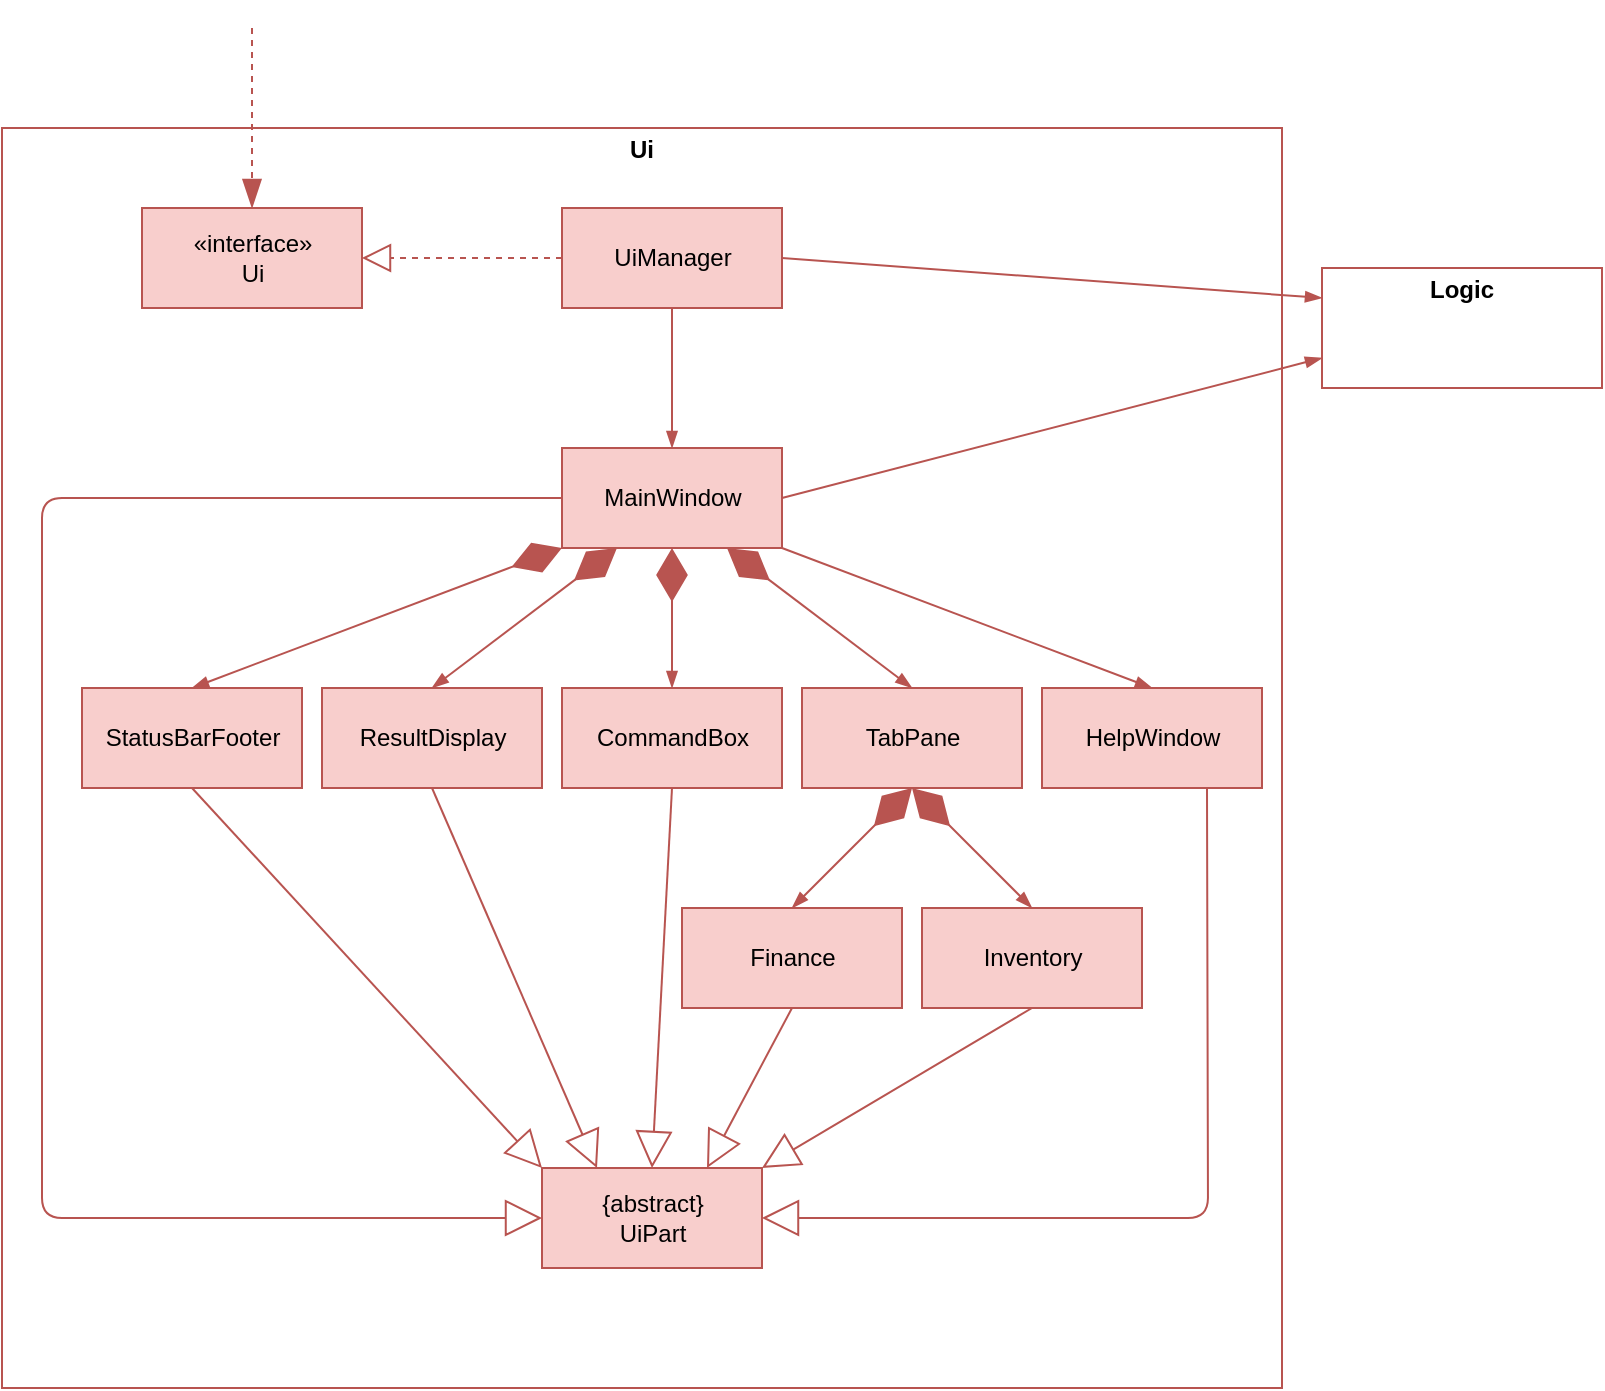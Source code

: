 <mxfile version="13.9.2" type="google"><diagram id="ohi3cAp9PtD1aB_ABarO" name="Page-1"><mxGraphModel dx="1426" dy="803" grid="1" gridSize="10" guides="1" tooltips="1" connect="1" arrows="1" fold="1" page="1" pageScale="1" pageWidth="850" pageHeight="1100" math="0" shadow="0"><root><mxCell id="0"/><mxCell id="1" parent="0"/><mxCell id="xoeIQfeZiwxgrKM3o7Zl-4" value="&lt;p style=&quot;margin: 0px ; margin-top: 4px ; text-align: center&quot;&gt;&lt;b&gt;Ui&lt;/b&gt;&lt;/p&gt;" style="verticalAlign=top;align=left;overflow=fill;fontSize=12;fontFamily=Helvetica;html=1;strokeColor=#b85450;" parent="1" vertex="1"><mxGeometry x="30" y="190" width="640" height="630" as="geometry"/></mxCell><mxCell id="xoeIQfeZiwxgrKM3o7Zl-3" value="«interface»&lt;br&gt;Ui" style="html=1;fillColor=#f8cecc;strokeColor=#b85450;" parent="1" vertex="1"><mxGeometry x="100" y="230" width="110" height="50" as="geometry"/></mxCell><mxCell id="xoeIQfeZiwxgrKM3o7Zl-5" value="UiManager" style="html=1;fillColor=#f8cecc;strokeColor=#B85450;" parent="1" vertex="1"><mxGeometry x="310" y="230" width="110" height="50" as="geometry"/></mxCell><mxCell id="xoeIQfeZiwxgrKM3o7Zl-6" value="MainWindow&lt;span style=&quot;color: rgba(0 , 0 , 0 , 0) ; font-family: monospace ; font-size: 0px&quot;&gt;%3CmxGraphModel%3E%3Croot%3E%3CmxCell%20id%3D%220%22%2F%3E%3CmxCell%20id%3D%221%22%20parent%3D%220%22%2F%3E%3CmxCell%20id%3D%222%22%20value%3D%22UiManager%22%20style%3D%22html%3D1%3BfillColor%3D%23f8cecc%3BstrokeColor%3D%23b85450%3B%22%20vertex%3D%221%22%20parent%3D%221%22%3E%3CmxGeometry%20x%3D%22560%22%20y%3D%22230%22%20width%3D%22110%22%20height%3D%2250%22%20as%3D%22geometry%22%2F%3E%3C%2FmxCell%3E%3C%2Froot%3E%3C%2FmxGraphModel%3E&lt;/span&gt;&lt;span style=&quot;color: rgba(0 , 0 , 0 , 0) ; font-family: monospace ; font-size: 0px&quot;&gt;%3CmxGraphModel%3E%3Croot%3E%3CmxCell%20id%3D%220%22%2F%3E%3CmxCell%20id%3D%221%22%20parent%3D%220%22%2F%3E%3CmxCell%20id%3D%222%22%20value%3D%22UiManager%22%20style%3D%22html%3D1%3BfillColor%3D%23f8cecc%3BstrokeColor%3D%23b85450%3B%22%20vertex%3D%221%22%20parent%3D%221%22%3E%3CmxGeometry%20x%3D%22560%22%20y%3D%22230%22%20width%3D%22110%22%20height%3D%2250%22%20as%3D%22geometry%22%2F%3E%3C%2FmxCell%3E%3C%2Froot%3E%3C%2FmxGraphModel%3E&lt;/span&gt;" style="html=1;fillColor=#f8cecc;strokeColor=#B85450;" parent="1" vertex="1"><mxGeometry x="310" y="350" width="110" height="50" as="geometry"/></mxCell><mxCell id="xoeIQfeZiwxgrKM3o7Zl-7" value="HelpWindow" style="html=1;fillColor=#f8cecc;strokeColor=#b85450;" parent="1" vertex="1"><mxGeometry x="550" y="470" width="110" height="50" as="geometry"/></mxCell><mxCell id="xoeIQfeZiwxgrKM3o7Zl-8" value="TabPane" style="html=1;fillColor=#f8cecc;strokeColor=#b85450;" parent="1" vertex="1"><mxGeometry x="430" y="470" width="110" height="50" as="geometry"/></mxCell><mxCell id="xoeIQfeZiwxgrKM3o7Zl-9" value="CommandBox" style="html=1;fillColor=#f8cecc;strokeColor=#b85450;" parent="1" vertex="1"><mxGeometry x="310" y="470" width="110" height="50" as="geometry"/></mxCell><mxCell id="xoeIQfeZiwxgrKM3o7Zl-10" value="ResultDisplay" style="html=1;fillColor=#f8cecc;strokeColor=#b85450;" parent="1" vertex="1"><mxGeometry x="190" y="470" width="110" height="50" as="geometry"/></mxCell><mxCell id="xoeIQfeZiwxgrKM3o7Zl-11" value="StatusBarFooter" style="html=1;fillColor=#f8cecc;strokeColor=#b85450;" parent="1" vertex="1"><mxGeometry x="70" y="470" width="110" height="50" as="geometry"/></mxCell><mxCell id="xoeIQfeZiwxgrKM3o7Zl-13" value="Inventory" style="html=1;fillColor=#f8cecc;strokeColor=#b85450;" parent="1" vertex="1"><mxGeometry x="490" y="580" width="110" height="50" as="geometry"/></mxCell><mxCell id="xoeIQfeZiwxgrKM3o7Zl-14" value="Finance" style="html=1;fillColor=#f8cecc;strokeColor=#b85450;" parent="1" vertex="1"><mxGeometry x="370" y="580" width="110" height="50" as="geometry"/></mxCell><mxCell id="fh5sQVWvd7pb-cWuaPPu-2" value="{abstract}&lt;br&gt;UiPart" style="html=1;fillColor=#f8cecc;strokeColor=#b85450;" parent="1" vertex="1"><mxGeometry x="300" y="710" width="110" height="50" as="geometry"/></mxCell><mxCell id="fh5sQVWvd7pb-cWuaPPu-3" value="&lt;p style=&quot;margin: 0px ; margin-top: 4px ; text-align: center&quot;&gt;&lt;b&gt;Logic&lt;/b&gt;&lt;/p&gt;" style="verticalAlign=top;align=left;overflow=fill;fontSize=12;fontFamily=Helvetica;html=1;fillColor=#ffffff;strokeColor=#B85450;" parent="1" vertex="1"><mxGeometry x="690" y="260" width="140" height="60" as="geometry"/></mxCell><mxCell id="fh5sQVWvd7pb-cWuaPPu-5" value="" style="endArrow=block;dashed=1;endFill=0;endSize=12;html=1;exitX=0;exitY=0.5;exitDx=0;exitDy=0;fillColor=#f8cecc;strokeColor=#b85450;" parent="1" source="xoeIQfeZiwxgrKM3o7Zl-5" target="xoeIQfeZiwxgrKM3o7Zl-3" edge="1"><mxGeometry width="160" relative="1" as="geometry"><mxPoint x="320" y="490" as="sourcePoint"/><mxPoint x="480" y="490" as="targetPoint"/></mxGeometry></mxCell><mxCell id="fh5sQVWvd7pb-cWuaPPu-6" value="" style="endArrow=blockThin;dashed=1;endFill=1;endSize=12;html=1;entryX=0.5;entryY=0;entryDx=0;entryDy=0;fillColor=#f8cecc;strokeColor=#b85450;" parent="1" target="xoeIQfeZiwxgrKM3o7Zl-3" edge="1"><mxGeometry width="160" relative="1" as="geometry"><mxPoint x="155" y="140" as="sourcePoint"/><mxPoint x="220" y="150" as="targetPoint"/></mxGeometry></mxCell><mxCell id="fh5sQVWvd7pb-cWuaPPu-10" value="" style="endArrow=diamondThin;endFill=1;endSize=24;html=1;startArrow=blockThin;startFill=1;fillColor=#f8cecc;strokeColor=#b85450;entryX=0;entryY=1;entryDx=0;entryDy=0;exitX=0.5;exitY=0;exitDx=0;exitDy=0;" parent="1" source="xoeIQfeZiwxgrKM3o7Zl-11" target="xoeIQfeZiwxgrKM3o7Zl-6" edge="1"><mxGeometry width="160" relative="1" as="geometry"><mxPoint x="200" y="410" as="sourcePoint"/><mxPoint x="360" y="410" as="targetPoint"/></mxGeometry></mxCell><mxCell id="fh5sQVWvd7pb-cWuaPPu-12" value="" style="endArrow=diamondThin;endFill=1;endSize=24;html=1;startArrow=blockThin;startFill=1;fillColor=#f8cecc;strokeColor=#b85450;entryX=0.25;entryY=1;entryDx=0;entryDy=0;exitX=0.5;exitY=0;exitDx=0;exitDy=0;" parent="1" source="xoeIQfeZiwxgrKM3o7Zl-10" target="xoeIQfeZiwxgrKM3o7Zl-6" edge="1"><mxGeometry width="160" relative="1" as="geometry"><mxPoint x="135.0" y="480.0" as="sourcePoint"/><mxPoint x="320" y="410.0" as="targetPoint"/></mxGeometry></mxCell><mxCell id="fh5sQVWvd7pb-cWuaPPu-13" value="" style="endArrow=diamondThin;endFill=1;endSize=24;html=1;startArrow=blockThin;startFill=1;fillColor=#f8cecc;strokeColor=#b85450;entryX=0.5;entryY=1;entryDx=0;entryDy=0;" parent="1" source="xoeIQfeZiwxgrKM3o7Zl-9" target="xoeIQfeZiwxgrKM3o7Zl-6" edge="1"><mxGeometry width="160" relative="1" as="geometry"><mxPoint x="145.0" y="490.0" as="sourcePoint"/><mxPoint x="330" y="420.0" as="targetPoint"/></mxGeometry></mxCell><mxCell id="fh5sQVWvd7pb-cWuaPPu-14" value="" style="endArrow=diamondThin;endFill=1;endSize=24;html=1;startArrow=blockThin;startFill=1;fillColor=#f8cecc;strokeColor=#b85450;entryX=0.75;entryY=1;entryDx=0;entryDy=0;exitX=0.5;exitY=0;exitDx=0;exitDy=0;" parent="1" source="xoeIQfeZiwxgrKM3o7Zl-8" target="xoeIQfeZiwxgrKM3o7Zl-6" edge="1"><mxGeometry width="160" relative="1" as="geometry"><mxPoint x="155.0" y="500.0" as="sourcePoint"/><mxPoint x="340" y="430.0" as="targetPoint"/></mxGeometry></mxCell><mxCell id="fh5sQVWvd7pb-cWuaPPu-17" value="" style="endArrow=block;endSize=16;endFill=0;html=1;fillColor=#f8cecc;strokeColor=#b85450;exitX=0.5;exitY=1;exitDx=0;exitDy=0;entryX=0;entryY=0;entryDx=0;entryDy=0;" parent="1" source="xoeIQfeZiwxgrKM3o7Zl-11" target="fh5sQVWvd7pb-cWuaPPu-2" edge="1"><mxGeometry width="160" relative="1" as="geometry"><mxPoint x="165" y="610" as="sourcePoint"/><mxPoint x="325" y="610" as="targetPoint"/></mxGeometry></mxCell><mxCell id="fh5sQVWvd7pb-cWuaPPu-18" value="" style="endArrow=block;endSize=16;endFill=0;html=1;fillColor=#f8cecc;strokeColor=#b85450;exitX=0;exitY=0.5;exitDx=0;exitDy=0;entryX=0;entryY=0.5;entryDx=0;entryDy=0;" parent="1" source="xoeIQfeZiwxgrKM3o7Zl-6" target="fh5sQVWvd7pb-cWuaPPu-2" edge="1"><mxGeometry width="160" relative="1" as="geometry"><mxPoint x="135.0" y="530.0" as="sourcePoint"/><mxPoint x="310" y="720.0" as="targetPoint"/><Array as="points"><mxPoint x="50" y="375"/><mxPoint x="50" y="735"/></Array></mxGeometry></mxCell><mxCell id="fh5sQVWvd7pb-cWuaPPu-19" value="" style="endArrow=block;endSize=16;endFill=0;html=1;fillColor=#f8cecc;strokeColor=#b85450;exitX=0.5;exitY=1;exitDx=0;exitDy=0;entryX=0.25;entryY=0;entryDx=0;entryDy=0;" parent="1" source="xoeIQfeZiwxgrKM3o7Zl-10" target="fh5sQVWvd7pb-cWuaPPu-2" edge="1"><mxGeometry width="160" relative="1" as="geometry"><mxPoint x="135.0" y="530.0" as="sourcePoint"/><mxPoint x="310" y="720.0" as="targetPoint"/></mxGeometry></mxCell><mxCell id="fh5sQVWvd7pb-cWuaPPu-20" value="" style="endArrow=block;endSize=16;endFill=0;html=1;fillColor=#f8cecc;strokeColor=#b85450;exitX=0.5;exitY=1;exitDx=0;exitDy=0;entryX=0.5;entryY=0;entryDx=0;entryDy=0;" parent="1" source="xoeIQfeZiwxgrKM3o7Zl-9" target="fh5sQVWvd7pb-cWuaPPu-2" edge="1"><mxGeometry width="160" relative="1" as="geometry"><mxPoint x="145.0" y="540.0" as="sourcePoint"/><mxPoint x="320" y="730.0" as="targetPoint"/></mxGeometry></mxCell><mxCell id="fh5sQVWvd7pb-cWuaPPu-21" value="" style="endArrow=block;endSize=16;endFill=0;html=1;fillColor=#f8cecc;strokeColor=#b85450;exitX=0.5;exitY=1;exitDx=0;exitDy=0;entryX=0.75;entryY=0;entryDx=0;entryDy=0;" parent="1" source="xoeIQfeZiwxgrKM3o7Zl-14" target="fh5sQVWvd7pb-cWuaPPu-2" edge="1"><mxGeometry width="160" relative="1" as="geometry"><mxPoint x="155.0" y="550.0" as="sourcePoint"/><mxPoint x="330" y="740.0" as="targetPoint"/></mxGeometry></mxCell><mxCell id="fh5sQVWvd7pb-cWuaPPu-22" value="" style="endArrow=block;endSize=16;endFill=0;html=1;fillColor=#f8cecc;strokeColor=#b85450;exitX=0.5;exitY=1;exitDx=0;exitDy=0;entryX=1;entryY=0;entryDx=0;entryDy=0;" parent="1" source="xoeIQfeZiwxgrKM3o7Zl-13" target="fh5sQVWvd7pb-cWuaPPu-2" edge="1"><mxGeometry width="160" relative="1" as="geometry"><mxPoint x="537" y="633" as="sourcePoint"/><mxPoint x="410" y="710" as="targetPoint"/></mxGeometry></mxCell><mxCell id="fh5sQVWvd7pb-cWuaPPu-23" value="" style="endArrow=diamondThin;endFill=1;endSize=24;html=1;startArrow=blockThin;startFill=1;fillColor=#f8cecc;strokeColor=#b85450;entryX=0.5;entryY=1;entryDx=0;entryDy=0;exitX=0.5;exitY=0;exitDx=0;exitDy=0;" parent="1" source="xoeIQfeZiwxgrKM3o7Zl-14" target="xoeIQfeZiwxgrKM3o7Zl-8" edge="1"><mxGeometry width="160" relative="1" as="geometry"><mxPoint x="495" y="480.0" as="sourcePoint"/><mxPoint x="402.5" y="410.0" as="targetPoint"/></mxGeometry></mxCell><mxCell id="fh5sQVWvd7pb-cWuaPPu-24" value="" style="endArrow=diamondThin;endFill=1;endSize=24;html=1;startArrow=blockThin;startFill=1;fillColor=#f8cecc;strokeColor=#b85450;entryX=0.5;entryY=1;entryDx=0;entryDy=0;exitX=0.5;exitY=0;exitDx=0;exitDy=0;" parent="1" source="xoeIQfeZiwxgrKM3o7Zl-13" target="xoeIQfeZiwxgrKM3o7Zl-8" edge="1"><mxGeometry width="160" relative="1" as="geometry"><mxPoint x="505" y="490.0" as="sourcePoint"/><mxPoint x="412.5" y="420.0" as="targetPoint"/></mxGeometry></mxCell><mxCell id="fh5sQVWvd7pb-cWuaPPu-26" value="" style="endArrow=blockThin;endFill=1;html=1;fillColor=#f8cecc;strokeColor=#b85450;exitX=1;exitY=1;exitDx=0;exitDy=0;entryX=0.5;entryY=0;entryDx=0;entryDy=0;" parent="1" source="xoeIQfeZiwxgrKM3o7Zl-6" target="xoeIQfeZiwxgrKM3o7Zl-7" edge="1"><mxGeometry width="160" relative="1" as="geometry"><mxPoint x="340" y="510" as="sourcePoint"/><mxPoint x="500" y="510" as="targetPoint"/></mxGeometry></mxCell><mxCell id="fh5sQVWvd7pb-cWuaPPu-27" value="" style="endArrow=blockThin;endFill=1;html=1;fillColor=#f8cecc;strokeColor=#b85450;exitX=0.5;exitY=1;exitDx=0;exitDy=0;entryX=0.5;entryY=0;entryDx=0;entryDy=0;" parent="1" source="xoeIQfeZiwxgrKM3o7Zl-5" target="xoeIQfeZiwxgrKM3o7Zl-6" edge="1"><mxGeometry width="160" relative="1" as="geometry"><mxPoint x="430" y="410.0" as="sourcePoint"/><mxPoint x="615" y="480.0" as="targetPoint"/></mxGeometry></mxCell><mxCell id="fh5sQVWvd7pb-cWuaPPu-28" value="" style="endArrow=block;endSize=16;endFill=0;html=1;fillColor=#f8cecc;strokeColor=#b85450;entryX=1;entryY=0.5;entryDx=0;entryDy=0;exitX=0.75;exitY=1;exitDx=0;exitDy=0;" parent="1" source="xoeIQfeZiwxgrKM3o7Zl-7" target="fh5sQVWvd7pb-cWuaPPu-2" edge="1"><mxGeometry width="160" relative="1" as="geometry"><mxPoint x="555" y="640.0" as="sourcePoint"/><mxPoint x="420" y="720.0" as="targetPoint"/><Array as="points"><mxPoint x="633" y="735"/></Array></mxGeometry></mxCell><mxCell id="fh5sQVWvd7pb-cWuaPPu-29" value="" style="endArrow=blockThin;endFill=1;html=1;fillColor=#f8cecc;strokeColor=#b85450;exitX=1;exitY=0.5;exitDx=0;exitDy=0;entryX=0;entryY=0.25;entryDx=0;entryDy=0;" parent="1" source="xoeIQfeZiwxgrKM3o7Zl-5" target="fh5sQVWvd7pb-cWuaPPu-3" edge="1"><mxGeometry width="160" relative="1" as="geometry"><mxPoint x="410" y="410.0" as="sourcePoint"/><mxPoint x="595" y="480.0" as="targetPoint"/></mxGeometry></mxCell><mxCell id="fh5sQVWvd7pb-cWuaPPu-30" value="" style="endArrow=blockThin;endFill=1;html=1;fillColor=#f8cecc;strokeColor=#b85450;exitX=1;exitY=0.5;exitDx=0;exitDy=0;entryX=0;entryY=0.75;entryDx=0;entryDy=0;" parent="1" source="xoeIQfeZiwxgrKM3o7Zl-6" target="fh5sQVWvd7pb-cWuaPPu-3" edge="1"><mxGeometry width="160" relative="1" as="geometry"><mxPoint x="420" y="420.0" as="sourcePoint"/><mxPoint x="605" y="490.0" as="targetPoint"/></mxGeometry></mxCell></root></mxGraphModel></diagram></mxfile>